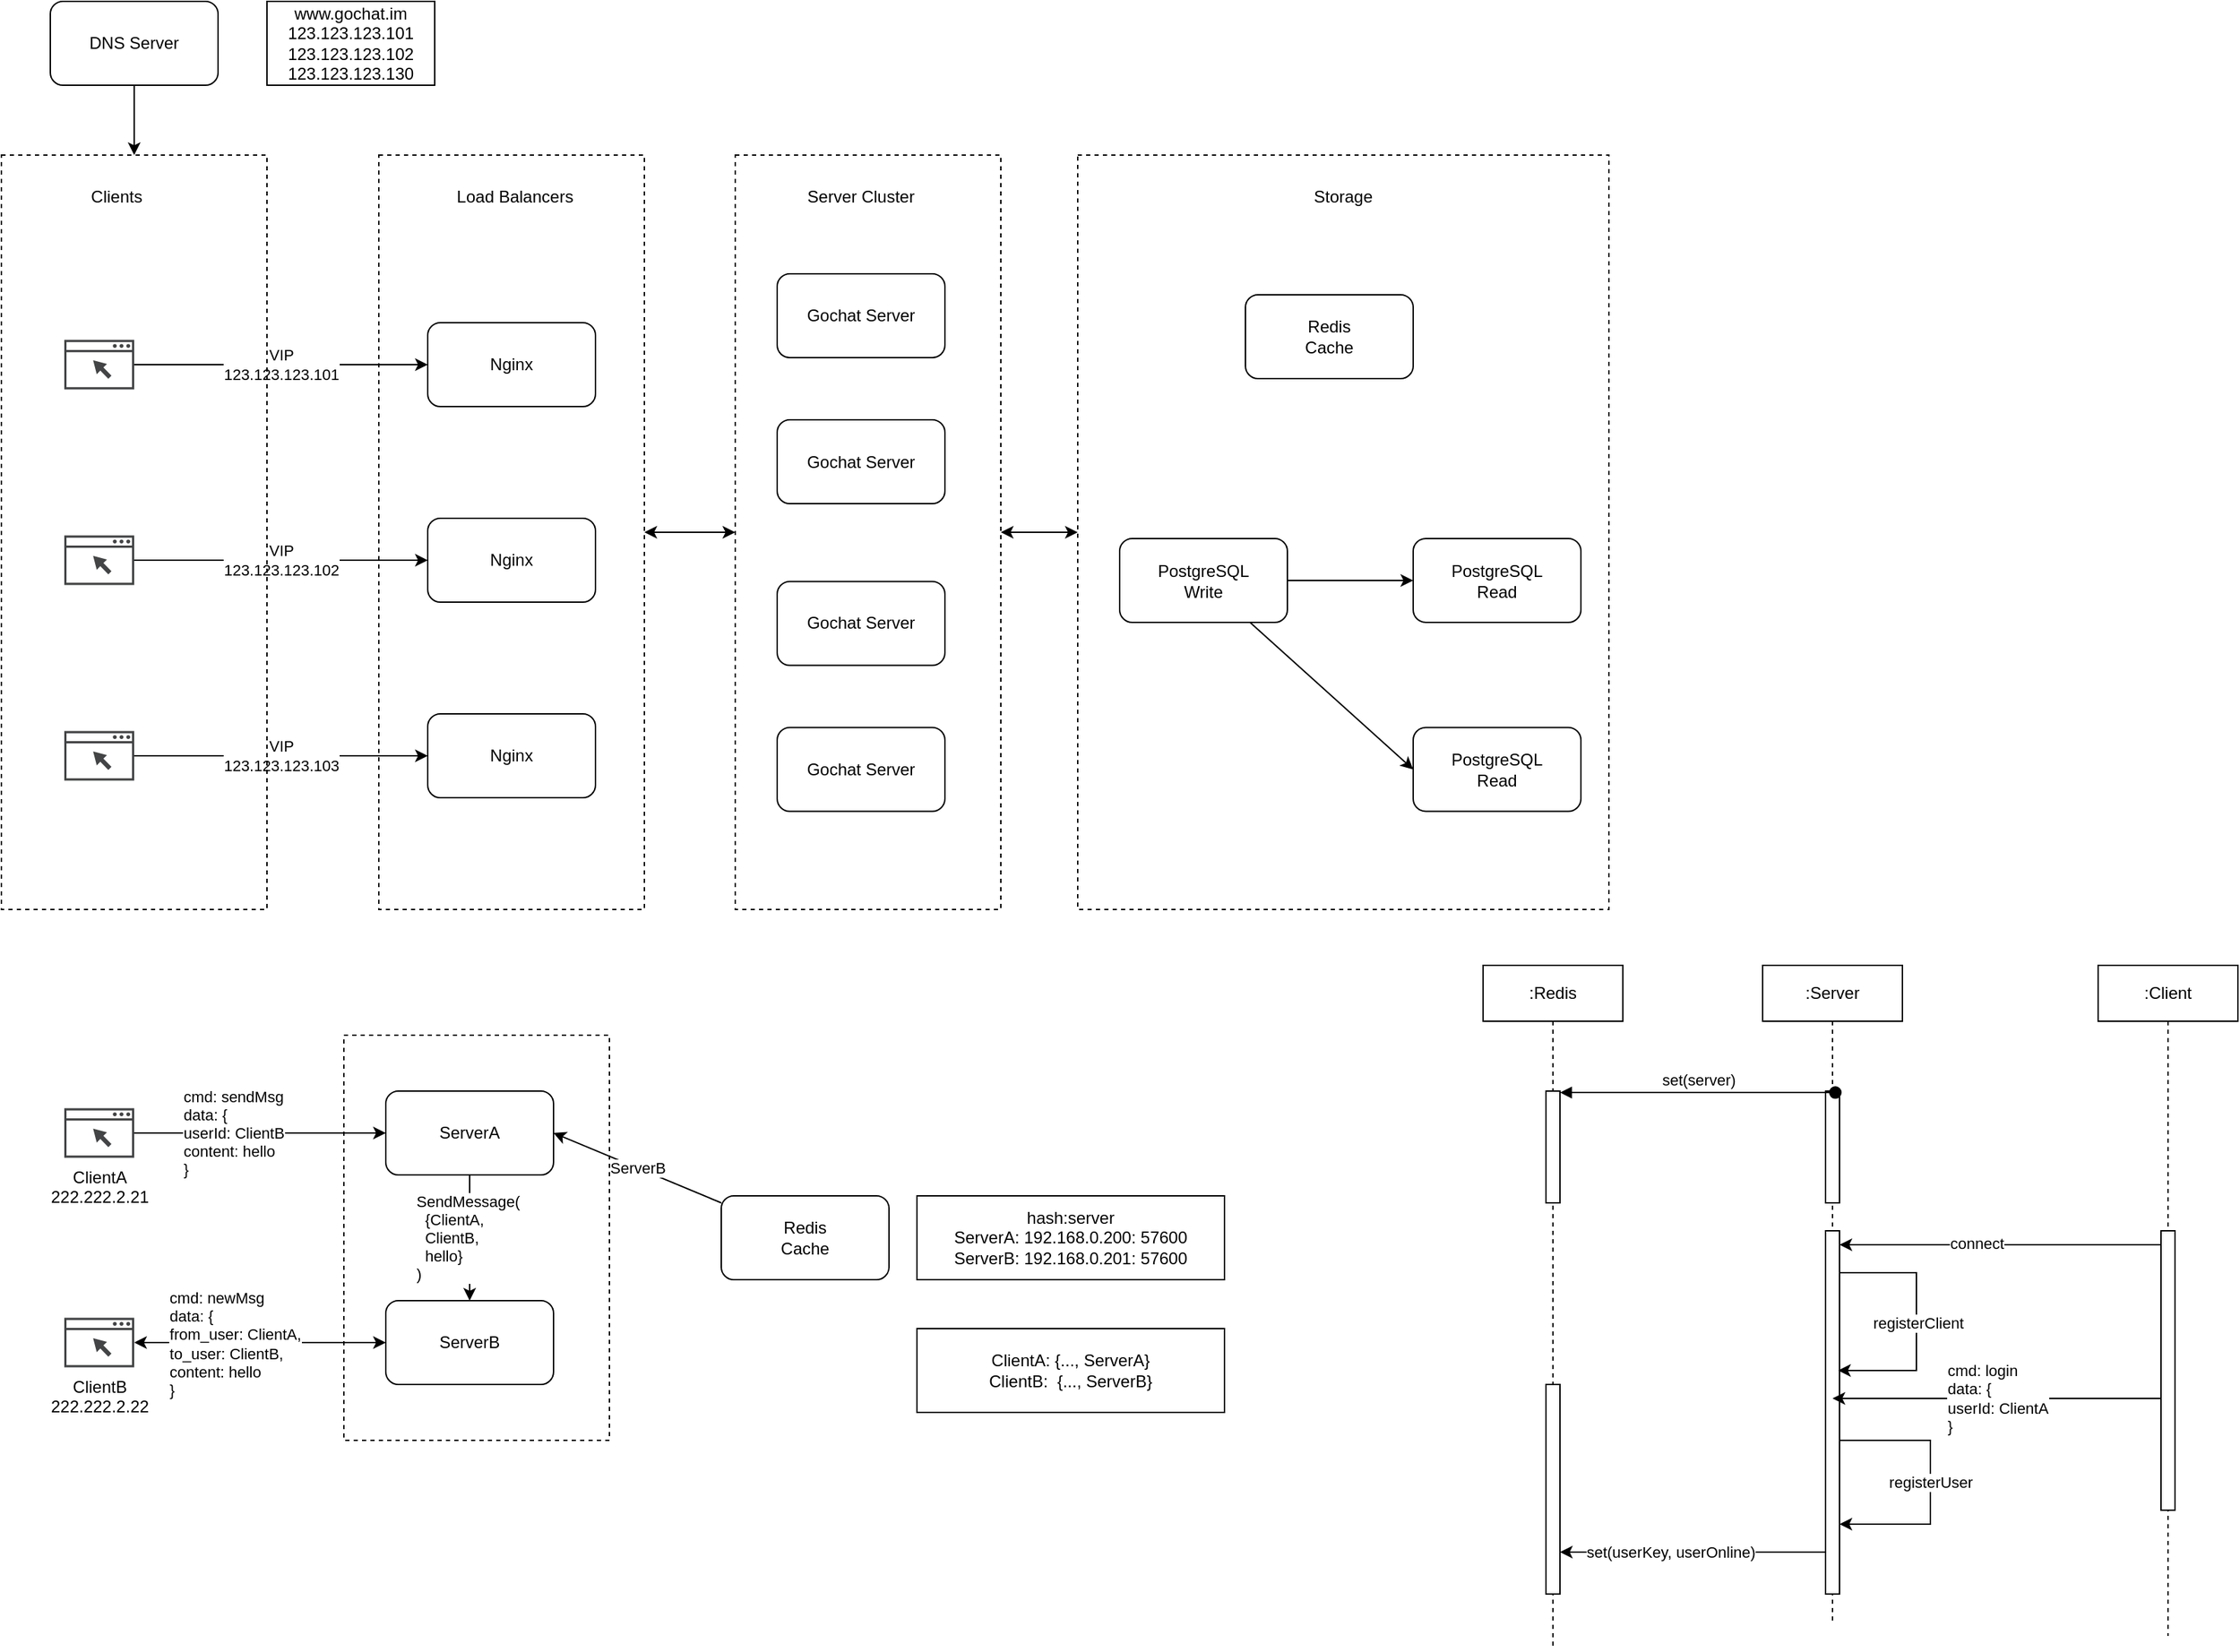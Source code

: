 <mxfile version="14.1.9" type="github">
  <diagram id="QEtr2trzRwuCJnrQxxdp" name="Page-1">
    <mxGraphModel dx="1298" dy="751" grid="1" gridSize="10" guides="1" tooltips="1" connect="1" arrows="1" fold="1" page="1" pageScale="1" pageWidth="850" pageHeight="1100" math="0" shadow="0">
      <root>
        <mxCell id="0" />
        <mxCell id="1" parent="0" />
        <mxCell id="Lb8oWgnIqV0jIdRIWCFX-42" value="" style="rounded=0;whiteSpace=wrap;html=1;fillColor=none;dashed=1;" vertex="1" parent="1">
          <mxGeometry x="275" y="770" width="190" height="290" as="geometry" />
        </mxCell>
        <mxCell id="Lb8oWgnIqV0jIdRIWCFX-32" value="" style="rounded=0;whiteSpace=wrap;html=1;fillColor=none;dashed=1;" vertex="1" parent="1">
          <mxGeometry x="800" y="140" width="380" height="540" as="geometry" />
        </mxCell>
        <mxCell id="Lb8oWgnIqV0jIdRIWCFX-35" style="edgeStyle=none;rounded=0;orthogonalLoop=1;jettySize=auto;html=1;entryX=0;entryY=0.5;entryDx=0;entryDy=0;startArrow=classic;startFill=1;" edge="1" parent="1" source="Lb8oWgnIqV0jIdRIWCFX-7" target="Lb8oWgnIqV0jIdRIWCFX-32">
          <mxGeometry relative="1" as="geometry" />
        </mxCell>
        <mxCell id="Lb8oWgnIqV0jIdRIWCFX-7" value="" style="rounded=0;whiteSpace=wrap;html=1;fillColor=none;dashed=1;" vertex="1" parent="1">
          <mxGeometry x="555" y="140" width="190" height="540" as="geometry" />
        </mxCell>
        <mxCell id="Lb8oWgnIqV0jIdRIWCFX-11" value="VIP&lt;br&gt;123.123.123.101" style="rounded=0;orthogonalLoop=1;jettySize=auto;html=1;entryX=0;entryY=0.5;entryDx=0;entryDy=0;" edge="1" parent="1" source="Lb8oWgnIqV0jIdRIWCFX-4" target="Lb8oWgnIqV0jIdRIWCFX-8">
          <mxGeometry relative="1" as="geometry" />
        </mxCell>
        <mxCell id="Lb8oWgnIqV0jIdRIWCFX-4" value="" style="pointerEvents=1;shadow=0;dashed=0;html=1;strokeColor=none;fillColor=#434445;aspect=fixed;labelPosition=center;verticalLabelPosition=bottom;verticalAlign=top;align=center;outlineConnect=0;shape=mxgraph.vvd.web_browser;" vertex="1" parent="1">
          <mxGeometry x="75" y="272.25" width="50" height="35.5" as="geometry" />
        </mxCell>
        <mxCell id="Lb8oWgnIqV0jIdRIWCFX-12" value="VIP&lt;br&gt;123.123.123.102" style="edgeStyle=none;rounded=0;orthogonalLoop=1;jettySize=auto;html=1;entryX=0;entryY=0.5;entryDx=0;entryDy=0;" edge="1" parent="1" source="Lb8oWgnIqV0jIdRIWCFX-5" target="Lb8oWgnIqV0jIdRIWCFX-9">
          <mxGeometry relative="1" as="geometry" />
        </mxCell>
        <mxCell id="Lb8oWgnIqV0jIdRIWCFX-5" value="" style="pointerEvents=1;shadow=0;dashed=0;html=1;strokeColor=none;fillColor=#434445;aspect=fixed;labelPosition=center;verticalLabelPosition=bottom;verticalAlign=top;align=center;outlineConnect=0;shape=mxgraph.vvd.web_browser;" vertex="1" parent="1">
          <mxGeometry x="75" y="412.25" width="50" height="35.5" as="geometry" />
        </mxCell>
        <mxCell id="Lb8oWgnIqV0jIdRIWCFX-13" value="VIP&lt;br&gt;123.123.123.103" style="edgeStyle=none;rounded=0;orthogonalLoop=1;jettySize=auto;html=1;entryX=0;entryY=0.5;entryDx=0;entryDy=0;" edge="1" parent="1" source="Lb8oWgnIqV0jIdRIWCFX-6" target="Lb8oWgnIqV0jIdRIWCFX-10">
          <mxGeometry relative="1" as="geometry" />
        </mxCell>
        <mxCell id="Lb8oWgnIqV0jIdRIWCFX-6" value="" style="pointerEvents=1;shadow=0;dashed=0;html=1;strokeColor=none;fillColor=#434445;aspect=fixed;labelPosition=center;verticalLabelPosition=bottom;verticalAlign=top;align=center;outlineConnect=0;shape=mxgraph.vvd.web_browser;" vertex="1" parent="1">
          <mxGeometry x="75" y="552.25" width="50" height="35.5" as="geometry" />
        </mxCell>
        <mxCell id="Lb8oWgnIqV0jIdRIWCFX-8" value="Nginx" style="rounded=1;whiteSpace=wrap;html=1;" vertex="1" parent="1">
          <mxGeometry x="335" y="260" width="120" height="60" as="geometry" />
        </mxCell>
        <mxCell id="Lb8oWgnIqV0jIdRIWCFX-9" value="Nginx" style="rounded=1;whiteSpace=wrap;html=1;" vertex="1" parent="1">
          <mxGeometry x="335" y="400" width="120" height="60" as="geometry" />
        </mxCell>
        <mxCell id="Lb8oWgnIqV0jIdRIWCFX-10" value="Nginx" style="rounded=1;whiteSpace=wrap;html=1;" vertex="1" parent="1">
          <mxGeometry x="335" y="540" width="120" height="60" as="geometry" />
        </mxCell>
        <mxCell id="Lb8oWgnIqV0jIdRIWCFX-61" style="edgeStyle=none;rounded=0;orthogonalLoop=1;jettySize=auto;html=1;entryX=0.5;entryY=0;entryDx=0;entryDy=0;startArrow=none;startFill=0;" edge="1" parent="1" source="Lb8oWgnIqV0jIdRIWCFX-14" target="Lb8oWgnIqV0jIdRIWCFX-59">
          <mxGeometry relative="1" as="geometry" />
        </mxCell>
        <mxCell id="Lb8oWgnIqV0jIdRIWCFX-14" value="DNS Server" style="rounded=1;whiteSpace=wrap;html=1;fillColor=#ffffff;" vertex="1" parent="1">
          <mxGeometry x="65" y="30" width="120" height="60" as="geometry" />
        </mxCell>
        <mxCell id="Lb8oWgnIqV0jIdRIWCFX-16" value="www.gochat.im&lt;br&gt;123.123.123.101&lt;br&gt;123.123.123.102&lt;br&gt;123.123.123.130" style="rounded=0;whiteSpace=wrap;html=1;fillColor=#ffffff;" vertex="1" parent="1">
          <mxGeometry x="220" y="30" width="120" height="60" as="geometry" />
        </mxCell>
        <mxCell id="Lb8oWgnIqV0jIdRIWCFX-18" value="Gochat Server" style="rounded=1;whiteSpace=wrap;html=1;fillColor=#ffffff;" vertex="1" parent="1">
          <mxGeometry x="585" y="225" width="120" height="60" as="geometry" />
        </mxCell>
        <mxCell id="Lb8oWgnIqV0jIdRIWCFX-19" value="Gochat Server" style="rounded=1;whiteSpace=wrap;html=1;fillColor=#ffffff;" vertex="1" parent="1">
          <mxGeometry x="585" y="445.25" width="120" height="60" as="geometry" />
        </mxCell>
        <mxCell id="Lb8oWgnIqV0jIdRIWCFX-20" value="Gochat Server" style="rounded=1;whiteSpace=wrap;html=1;fillColor=#ffffff;" vertex="1" parent="1">
          <mxGeometry x="585" y="329.5" width="120" height="60" as="geometry" />
        </mxCell>
        <mxCell id="Lb8oWgnIqV0jIdRIWCFX-21" value="Gochat Server" style="rounded=1;whiteSpace=wrap;html=1;fillColor=#ffffff;" vertex="1" parent="1">
          <mxGeometry x="585" y="549.75" width="120" height="60" as="geometry" />
        </mxCell>
        <mxCell id="Lb8oWgnIqV0jIdRIWCFX-22" value="Redis&lt;br&gt;Cache" style="rounded=1;whiteSpace=wrap;html=1;fillColor=#ffffff;" vertex="1" parent="1">
          <mxGeometry x="920" y="240" width="120" height="60" as="geometry" />
        </mxCell>
        <mxCell id="Lb8oWgnIqV0jIdRIWCFX-26" style="edgeStyle=none;rounded=0;orthogonalLoop=1;jettySize=auto;html=1;entryX=0;entryY=0.5;entryDx=0;entryDy=0;startArrow=none;startFill=0;" edge="1" parent="1" source="Lb8oWgnIqV0jIdRIWCFX-23" target="Lb8oWgnIqV0jIdRIWCFX-25">
          <mxGeometry relative="1" as="geometry" />
        </mxCell>
        <mxCell id="Lb8oWgnIqV0jIdRIWCFX-27" style="edgeStyle=none;rounded=0;orthogonalLoop=1;jettySize=auto;html=1;entryX=0;entryY=0.5;entryDx=0;entryDy=0;startArrow=none;startFill=0;" edge="1" parent="1" source="Lb8oWgnIqV0jIdRIWCFX-23" target="Lb8oWgnIqV0jIdRIWCFX-24">
          <mxGeometry relative="1" as="geometry" />
        </mxCell>
        <mxCell id="Lb8oWgnIqV0jIdRIWCFX-23" value="PostgreSQL&lt;br&gt;Write" style="rounded=1;whiteSpace=wrap;html=1;fillColor=#ffffff;" vertex="1" parent="1">
          <mxGeometry x="830" y="414.5" width="120" height="60" as="geometry" />
        </mxCell>
        <mxCell id="Lb8oWgnIqV0jIdRIWCFX-24" value="PostgreSQL&lt;br&gt;Read" style="rounded=1;whiteSpace=wrap;html=1;fillColor=#ffffff;" vertex="1" parent="1">
          <mxGeometry x="1040" y="549.75" width="120" height="60" as="geometry" />
        </mxCell>
        <mxCell id="Lb8oWgnIqV0jIdRIWCFX-25" value="PostgreSQL&lt;br&gt;Read" style="rounded=1;whiteSpace=wrap;html=1;fillColor=#ffffff;" vertex="1" parent="1">
          <mxGeometry x="1040" y="414.5" width="120" height="60" as="geometry" />
        </mxCell>
        <mxCell id="Lb8oWgnIqV0jIdRIWCFX-28" value="Server Cluster" style="text;html=1;strokeColor=none;fillColor=none;align=center;verticalAlign=middle;whiteSpace=wrap;rounded=0;dashed=1;" vertex="1" parent="1">
          <mxGeometry x="605" y="160" width="80" height="20" as="geometry" />
        </mxCell>
        <mxCell id="Lb8oWgnIqV0jIdRIWCFX-31" style="edgeStyle=none;rounded=0;orthogonalLoop=1;jettySize=auto;html=1;entryX=0;entryY=0.5;entryDx=0;entryDy=0;startArrow=classic;startFill=1;" edge="1" parent="1" source="Lb8oWgnIqV0jIdRIWCFX-29" target="Lb8oWgnIqV0jIdRIWCFX-7">
          <mxGeometry relative="1" as="geometry" />
        </mxCell>
        <mxCell id="Lb8oWgnIqV0jIdRIWCFX-29" value="" style="rounded=0;whiteSpace=wrap;html=1;fillColor=none;dashed=1;" vertex="1" parent="1">
          <mxGeometry x="300" y="140" width="190" height="540" as="geometry" />
        </mxCell>
        <mxCell id="Lb8oWgnIqV0jIdRIWCFX-30" value="Load Balancers" style="text;html=1;strokeColor=none;fillColor=none;align=center;verticalAlign=middle;whiteSpace=wrap;rounded=0;dashed=1;" vertex="1" parent="1">
          <mxGeometry x="350" y="160" width="95" height="20" as="geometry" />
        </mxCell>
        <mxCell id="Lb8oWgnIqV0jIdRIWCFX-33" value="Storage" style="text;html=1;strokeColor=none;fillColor=none;align=center;verticalAlign=middle;whiteSpace=wrap;rounded=0;dashed=1;" vertex="1" parent="1">
          <mxGeometry x="950" y="160" width="80" height="20" as="geometry" />
        </mxCell>
        <mxCell id="Lb8oWgnIqV0jIdRIWCFX-57" style="edgeStyle=none;rounded=0;orthogonalLoop=1;jettySize=auto;html=1;entryX=0.5;entryY=0;entryDx=0;entryDy=0;startArrow=none;startFill=0;" edge="1" parent="1" source="Lb8oWgnIqV0jIdRIWCFX-36" target="Lb8oWgnIqV0jIdRIWCFX-37">
          <mxGeometry relative="1" as="geometry" />
        </mxCell>
        <mxCell id="Lb8oWgnIqV0jIdRIWCFX-58" value="SendMessage(&lt;br&gt;&amp;nbsp; {ClientA,&lt;br&gt;&amp;nbsp; ClientB,&lt;br&gt;&amp;nbsp; hello}&lt;br&gt;)" style="edgeLabel;html=1;align=left;verticalAlign=middle;resizable=0;points=[];" vertex="1" connectable="0" parent="Lb8oWgnIqV0jIdRIWCFX-57">
          <mxGeometry x="-0.378" relative="1" as="geometry">
            <mxPoint x="-40" y="17" as="offset" />
          </mxGeometry>
        </mxCell>
        <mxCell id="Lb8oWgnIqV0jIdRIWCFX-36" value="ServerA" style="rounded=1;whiteSpace=wrap;html=1;fillColor=#ffffff;" vertex="1" parent="1">
          <mxGeometry x="305" y="810" width="120" height="60" as="geometry" />
        </mxCell>
        <mxCell id="Lb8oWgnIqV0jIdRIWCFX-37" value="ServerB" style="rounded=1;whiteSpace=wrap;html=1;fillColor=#ffffff;" vertex="1" parent="1">
          <mxGeometry x="305" y="960" width="120" height="60" as="geometry" />
        </mxCell>
        <mxCell id="Lb8oWgnIqV0jIdRIWCFX-55" style="edgeStyle=none;rounded=0;orthogonalLoop=1;jettySize=auto;html=1;entryX=1;entryY=0.5;entryDx=0;entryDy=0;startArrow=none;startFill=0;" edge="1" parent="1" source="Lb8oWgnIqV0jIdRIWCFX-39" target="Lb8oWgnIqV0jIdRIWCFX-36">
          <mxGeometry relative="1" as="geometry" />
        </mxCell>
        <mxCell id="Lb8oWgnIqV0jIdRIWCFX-56" value="ServerB" style="edgeLabel;html=1;align=center;verticalAlign=middle;resizable=0;points=[];" vertex="1" connectable="0" parent="Lb8oWgnIqV0jIdRIWCFX-55">
          <mxGeometry relative="1" as="geometry">
            <mxPoint as="offset" />
          </mxGeometry>
        </mxCell>
        <mxCell id="Lb8oWgnIqV0jIdRIWCFX-39" value="Redis&lt;br&gt;Cache" style="rounded=1;whiteSpace=wrap;html=1;fillColor=#ffffff;" vertex="1" parent="1">
          <mxGeometry x="545" y="885" width="120" height="60" as="geometry" />
        </mxCell>
        <mxCell id="Lb8oWgnIqV0jIdRIWCFX-46" style="edgeStyle=none;rounded=0;orthogonalLoop=1;jettySize=auto;html=1;startArrow=classic;startFill=1;entryX=0;entryY=0.5;entryDx=0;entryDy=0;" edge="1" parent="1" source="Lb8oWgnIqV0jIdRIWCFX-45" target="Lb8oWgnIqV0jIdRIWCFX-37">
          <mxGeometry relative="1" as="geometry">
            <mxPoint x="215" y="820" as="targetPoint" />
          </mxGeometry>
        </mxCell>
        <mxCell id="Lb8oWgnIqV0jIdRIWCFX-47" value="&lt;div style=&quot;text-align: left&quot;&gt;cmd: newMsg&lt;/div&gt;&lt;div style=&quot;text-align: left&quot;&gt;data: {&lt;/div&gt;&lt;div style=&quot;text-align: left&quot;&gt;from_user: ClientA,&lt;/div&gt;&lt;div style=&quot;text-align: left&quot;&gt;to_user: ClientB,&lt;/div&gt;&lt;div style=&quot;text-align: left&quot;&gt;content: hello&amp;nbsp;&lt;/div&gt;&lt;div style=&quot;text-align: left&quot;&gt;}&lt;/div&gt;" style="edgeLabel;html=1;align=center;verticalAlign=middle;resizable=0;points=[];" vertex="1" connectable="0" parent="Lb8oWgnIqV0jIdRIWCFX-46">
          <mxGeometry x="-0.202" y="-2" relative="1" as="geometry">
            <mxPoint y="-1" as="offset" />
          </mxGeometry>
        </mxCell>
        <mxCell id="Lb8oWgnIqV0jIdRIWCFX-45" value="ClientB&lt;br&gt;222.222.2.22" style="pointerEvents=1;shadow=0;dashed=0;html=1;strokeColor=none;fillColor=#434445;aspect=fixed;labelPosition=center;verticalLabelPosition=bottom;verticalAlign=top;align=center;outlineConnect=0;shape=mxgraph.vvd.web_browser;" vertex="1" parent="1">
          <mxGeometry x="75" y="972.25" width="50" height="35.5" as="geometry" />
        </mxCell>
        <mxCell id="Lb8oWgnIqV0jIdRIWCFX-48" value="ClientA: {..., ServerA}&lt;br&gt;ClientB:&amp;nbsp; {..., ServerB}" style="rounded=0;whiteSpace=wrap;html=1;fillColor=#ffffff;" vertex="1" parent="1">
          <mxGeometry x="685" y="980" width="220" height="60" as="geometry" />
        </mxCell>
        <mxCell id="Lb8oWgnIqV0jIdRIWCFX-49" value="hash:server&lt;br&gt;ServerA: 192.168.0.200:&amp;nbsp;57600&lt;br&gt;ServerB: 192.168.0.201:&amp;nbsp;57600" style="rounded=0;whiteSpace=wrap;html=1;fillColor=#ffffff;" vertex="1" parent="1">
          <mxGeometry x="685" y="885" width="220" height="60" as="geometry" />
        </mxCell>
        <mxCell id="Lb8oWgnIqV0jIdRIWCFX-51" style="edgeStyle=none;rounded=0;orthogonalLoop=1;jettySize=auto;html=1;entryX=0;entryY=0.5;entryDx=0;entryDy=0;startArrow=none;startFill=0;" edge="1" parent="1" source="Lb8oWgnIqV0jIdRIWCFX-50" target="Lb8oWgnIqV0jIdRIWCFX-36">
          <mxGeometry relative="1" as="geometry" />
        </mxCell>
        <mxCell id="Lb8oWgnIqV0jIdRIWCFX-52" value="&lt;div style=&quot;text-align: left&quot;&gt;cmd: sendMsg&lt;/div&gt;&lt;div style=&quot;text-align: left&quot;&gt;data: {&lt;/div&gt;&lt;div style=&quot;text-align: left&quot;&gt;userId: ClientB&lt;/div&gt;&lt;div style=&quot;text-align: left&quot;&gt;content: hello&lt;/div&gt;&lt;div style=&quot;text-align: left&quot;&gt;}&lt;/div&gt;" style="edgeLabel;html=1;align=center;verticalAlign=middle;resizable=0;points=[];" vertex="1" connectable="0" parent="Lb8oWgnIqV0jIdRIWCFX-51">
          <mxGeometry x="-0.09" y="3" relative="1" as="geometry">
            <mxPoint x="-11" y="3" as="offset" />
          </mxGeometry>
        </mxCell>
        <mxCell id="Lb8oWgnIqV0jIdRIWCFX-50" value="ClientA&lt;br&gt;222.222.2.21" style="pointerEvents=1;shadow=0;dashed=0;html=1;strokeColor=none;fillColor=#434445;aspect=fixed;labelPosition=center;verticalLabelPosition=bottom;verticalAlign=top;align=center;outlineConnect=0;shape=mxgraph.vvd.web_browser;" vertex="1" parent="1">
          <mxGeometry x="75" y="822.25" width="50" height="35.5" as="geometry" />
        </mxCell>
        <mxCell id="Lb8oWgnIqV0jIdRIWCFX-59" value="" style="rounded=0;whiteSpace=wrap;html=1;fillColor=none;dashed=1;" vertex="1" parent="1">
          <mxGeometry x="30" y="140" width="190" height="540" as="geometry" />
        </mxCell>
        <mxCell id="Lb8oWgnIqV0jIdRIWCFX-60" value="Clients" style="text;html=1;strokeColor=none;fillColor=none;align=center;verticalAlign=middle;whiteSpace=wrap;rounded=0;dashed=1;" vertex="1" parent="1">
          <mxGeometry x="65" y="160" width="95" height="20" as="geometry" />
        </mxCell>
        <mxCell id="Lb8oWgnIqV0jIdRIWCFX-62" value=":Server" style="shape=umlLifeline;perimeter=lifelinePerimeter;whiteSpace=wrap;html=1;container=1;collapsible=0;recursiveResize=0;outlineConnect=0;" vertex="1" parent="1">
          <mxGeometry x="1290" y="720" width="100" height="470" as="geometry" />
        </mxCell>
        <mxCell id="Lb8oWgnIqV0jIdRIWCFX-63" value="" style="html=1;points=[];perimeter=orthogonalPerimeter;" vertex="1" parent="Lb8oWgnIqV0jIdRIWCFX-62">
          <mxGeometry x="45" y="90" width="10" height="80" as="geometry" />
        </mxCell>
        <mxCell id="Lb8oWgnIqV0jIdRIWCFX-64" value="" style="html=1;points=[];perimeter=orthogonalPerimeter;" vertex="1" parent="Lb8oWgnIqV0jIdRIWCFX-62">
          <mxGeometry x="45" y="190" width="10" height="260" as="geometry" />
        </mxCell>
        <mxCell id="Lb8oWgnIqV0jIdRIWCFX-65" style="edgeStyle=orthogonalEdgeStyle;rounded=0;orthogonalLoop=1;jettySize=auto;html=1;" edge="1" parent="Lb8oWgnIqV0jIdRIWCFX-62" source="Lb8oWgnIqV0jIdRIWCFX-64">
          <mxGeometry relative="1" as="geometry">
            <mxPoint x="54" y="290" as="targetPoint" />
            <Array as="points">
              <mxPoint x="110" y="220" />
              <mxPoint x="110" y="290" />
              <mxPoint x="54" y="290" />
            </Array>
          </mxGeometry>
        </mxCell>
        <mxCell id="Lb8oWgnIqV0jIdRIWCFX-66" value="registerClient" style="edgeLabel;html=1;align=center;verticalAlign=middle;resizable=0;points=[];" vertex="1" connectable="0" parent="Lb8oWgnIqV0jIdRIWCFX-65">
          <mxGeometry x="0.007" y="1" relative="1" as="geometry">
            <mxPoint as="offset" />
          </mxGeometry>
        </mxCell>
        <mxCell id="Lb8oWgnIqV0jIdRIWCFX-67" value="registerUser" style="edgeStyle=orthogonalEdgeStyle;rounded=0;orthogonalLoop=1;jettySize=auto;html=1;elbow=vertical;" edge="1" parent="Lb8oWgnIqV0jIdRIWCFX-62" source="Lb8oWgnIqV0jIdRIWCFX-64" target="Lb8oWgnIqV0jIdRIWCFX-64">
          <mxGeometry relative="1" as="geometry">
            <Array as="points">
              <mxPoint x="120" y="340" />
              <mxPoint x="90" y="400" />
            </Array>
          </mxGeometry>
        </mxCell>
        <mxCell id="Lb8oWgnIqV0jIdRIWCFX-68" value=":Redis" style="shape=umlLifeline;perimeter=lifelinePerimeter;whiteSpace=wrap;html=1;container=1;collapsible=0;recursiveResize=0;outlineConnect=0;" vertex="1" parent="1">
          <mxGeometry x="1090" y="720" width="100" height="490" as="geometry" />
        </mxCell>
        <mxCell id="Lb8oWgnIqV0jIdRIWCFX-69" value="" style="html=1;points=[];perimeter=orthogonalPerimeter;" vertex="1" parent="Lb8oWgnIqV0jIdRIWCFX-68">
          <mxGeometry x="45" y="90" width="10" height="80" as="geometry" />
        </mxCell>
        <mxCell id="Lb8oWgnIqV0jIdRIWCFX-70" value="" style="html=1;points=[];perimeter=orthogonalPerimeter;" vertex="1" parent="Lb8oWgnIqV0jIdRIWCFX-68">
          <mxGeometry x="45" y="300" width="10" height="150" as="geometry" />
        </mxCell>
        <mxCell id="Lb8oWgnIqV0jIdRIWCFX-71" value="set(server)" style="html=1;verticalAlign=bottom;startArrow=oval;endArrow=block;startSize=8;exitX=0.7;exitY=0.013;exitDx=0;exitDy=0;exitPerimeter=0;" edge="1" parent="1" source="Lb8oWgnIqV0jIdRIWCFX-63" target="Lb8oWgnIqV0jIdRIWCFX-69">
          <mxGeometry relative="1" as="geometry">
            <mxPoint x="1219.5" y="800" as="sourcePoint" />
          </mxGeometry>
        </mxCell>
        <mxCell id="Lb8oWgnIqV0jIdRIWCFX-72" value=":Client" style="shape=umlLifeline;perimeter=lifelinePerimeter;whiteSpace=wrap;html=1;container=1;collapsible=0;recursiveResize=0;outlineConnect=0;" vertex="1" parent="1">
          <mxGeometry x="1530" y="720" width="100" height="480" as="geometry" />
        </mxCell>
        <mxCell id="Lb8oWgnIqV0jIdRIWCFX-73" value="" style="html=1;points=[];perimeter=orthogonalPerimeter;" vertex="1" parent="Lb8oWgnIqV0jIdRIWCFX-72">
          <mxGeometry x="45" y="190" width="10" height="200" as="geometry" />
        </mxCell>
        <mxCell id="Lb8oWgnIqV0jIdRIWCFX-74" value="" style="edgeStyle=orthogonalEdgeStyle;rounded=0;orthogonalLoop=1;jettySize=auto;html=1;" edge="1" parent="1" source="Lb8oWgnIqV0jIdRIWCFX-73" target="Lb8oWgnIqV0jIdRIWCFX-64">
          <mxGeometry relative="1" as="geometry">
            <Array as="points">
              <mxPoint x="1460" y="920" />
              <mxPoint x="1460" y="920" />
            </Array>
          </mxGeometry>
        </mxCell>
        <mxCell id="Lb8oWgnIqV0jIdRIWCFX-75" value="connect" style="edgeLabel;html=1;align=center;verticalAlign=middle;resizable=0;points=[];" vertex="1" connectable="0" parent="Lb8oWgnIqV0jIdRIWCFX-74">
          <mxGeometry x="0.148" y="-1" relative="1" as="geometry">
            <mxPoint as="offset" />
          </mxGeometry>
        </mxCell>
        <mxCell id="Lb8oWgnIqV0jIdRIWCFX-76" value="&lt;div style=&quot;text-align: left&quot;&gt;cmd: login&lt;/div&gt;&lt;div style=&quot;text-align: left&quot;&gt;data: {&lt;/div&gt;&lt;div style=&quot;text-align: left&quot;&gt;userId: ClientA&lt;/div&gt;&lt;div style=&quot;text-align: left&quot;&gt;}&lt;/div&gt;" style="edgeStyle=orthogonalEdgeStyle;rounded=0;orthogonalLoop=1;jettySize=auto;html=1;" edge="1" parent="1" source="Lb8oWgnIqV0jIdRIWCFX-73" target="Lb8oWgnIqV0jIdRIWCFX-62">
          <mxGeometry relative="1" as="geometry">
            <Array as="points">
              <mxPoint x="1460" y="1030" />
              <mxPoint x="1460" y="1030" />
            </Array>
          </mxGeometry>
        </mxCell>
        <mxCell id="Lb8oWgnIqV0jIdRIWCFX-77" value="" style="edgeStyle=orthogonalEdgeStyle;rounded=0;orthogonalLoop=1;jettySize=auto;html=1;" edge="1" parent="1" source="Lb8oWgnIqV0jIdRIWCFX-64" target="Lb8oWgnIqV0jIdRIWCFX-70">
          <mxGeometry relative="1" as="geometry">
            <Array as="points">
              <mxPoint x="1240" y="1140" />
              <mxPoint x="1240" y="1140" />
            </Array>
          </mxGeometry>
        </mxCell>
        <mxCell id="Lb8oWgnIqV0jIdRIWCFX-78" value="set(userKey, userOnline)" style="edgeLabel;html=1;align=center;verticalAlign=middle;resizable=0;points=[];" vertex="1" connectable="0" parent="Lb8oWgnIqV0jIdRIWCFX-77">
          <mxGeometry x="0.168" relative="1" as="geometry">
            <mxPoint as="offset" />
          </mxGeometry>
        </mxCell>
      </root>
    </mxGraphModel>
  </diagram>
</mxfile>
